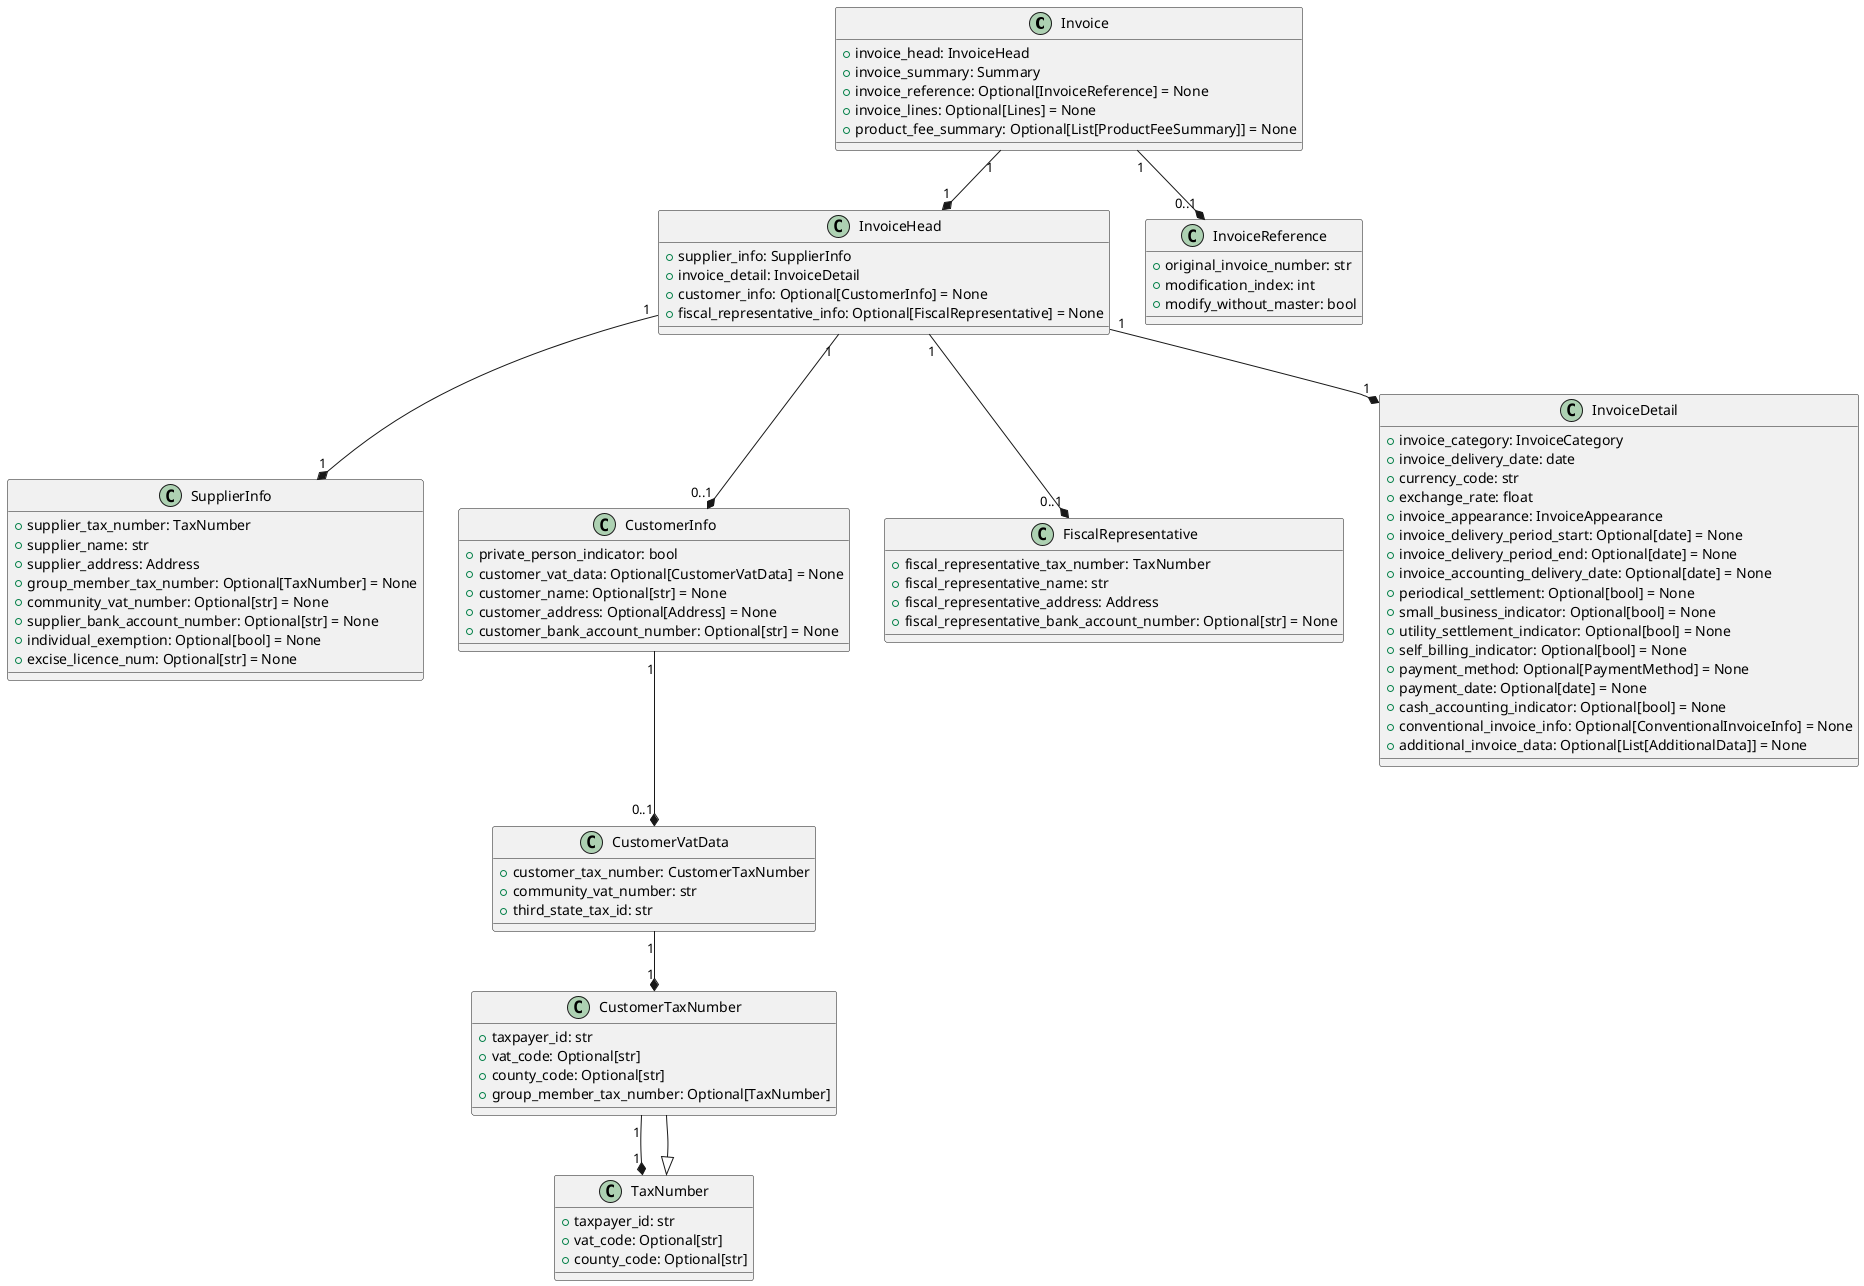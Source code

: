 @startuml
class Invoice {
+ invoice_head: InvoiceHead
+ invoice_summary: Summary
+ invoice_reference: Optional[InvoiceReference] = None
+ invoice_lines: Optional[Lines] = None
+ product_fee_summary: Optional[List[ProductFeeSummary]] = None
}

class InvoiceHead {
+ supplier_info: SupplierInfo
+ invoice_detail: InvoiceDetail
+ customer_info: Optional[CustomerInfo] = None
+ fiscal_representative_info: Optional[FiscalRepresentative] = None
}

class InvoiceReference {
+ original_invoice_number: str
+ modification_index: int
+ modify_without_master: bool
}

class SupplierInfo {
+ supplier_tax_number: TaxNumber
+ supplier_name: str
+ supplier_address: Address
+ group_member_tax_number: Optional[TaxNumber] = None
+ community_vat_number: Optional[str] = None
+ supplier_bank_account_number: Optional[str] = None
+ individual_exemption: Optional[bool] = None
+ excise_licence_num: Optional[str] = None
}

class CustomerInfo {
+ private_person_indicator: bool
+ customer_vat_data: Optional[CustomerVatData] = None
+ customer_name: Optional[str] = None
+ customer_address: Optional[Address] = None
+ customer_bank_account_number: Optional[str] = None
}

class FiscalRepresentative {
+ fiscal_representative_tax_number: TaxNumber
+ fiscal_representative_name: str
+ fiscal_representative_address: Address
+ fiscal_representative_bank_account_number: Optional[str] = None
}

class InvoiceDetail {
+ invoice_category: InvoiceCategory
+ invoice_delivery_date: date
+ currency_code: str
+ exchange_rate: float
+ invoice_appearance: InvoiceAppearance
+ invoice_delivery_period_start: Optional[date] = None
+ invoice_delivery_period_end: Optional[date] = None
+ invoice_accounting_delivery_date: Optional[date] = None
+ periodical_settlement: Optional[bool] = None
+ small_business_indicator: Optional[bool] = None
+ utility_settlement_indicator: Optional[bool] = None
+ self_billing_indicator: Optional[bool] = None
+ payment_method: Optional[PaymentMethod] = None
+ payment_date: Optional[date] = None
+ cash_accounting_indicator: Optional[bool] = None
+ conventional_invoice_info: Optional[ConventionalInvoiceInfo] = None
+ additional_invoice_data: Optional[List[AdditionalData]] = None
}

class CustomerVatData {
+ customer_tax_number: CustomerTaxNumber
+ community_vat_number: str
+ third_state_tax_id: str
}

class CustomerTaxNumber extends TaxNumber {
+ taxpayer_id: str
+ vat_code: Optional[str]
+ county_code: Optional[str]
+ group_member_tax_number: Optional[TaxNumber]
}

class TaxNumber {
+ taxpayer_id: str
+ vat_code: Optional[str]
+ county_code: Optional[str]
}

Invoice "1" --* "0..1" InvoiceReference
Invoice "1" --* "1" InvoiceHead
InvoiceHead "1" --* "1" SupplierInfo
InvoiceHead "1" --* "0..1" CustomerInfo
InvoiceHead "1" --* "0..1" FiscalRepresentative
InvoiceHead "1" --* "1" InvoiceDetail
CustomerInfo "1" --* "0..1" CustomerVatData
CustomerVatData "1" --* "1" CustomerTaxNumber
CustomerTaxNumber "1" --* "1" TaxNumber
@enduml